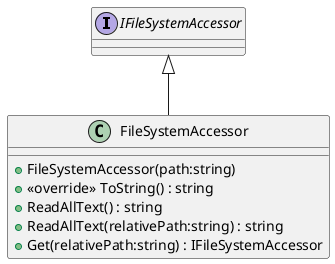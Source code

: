 @startuml
interface IFileSystemAccessor {
}
class FileSystemAccessor {
    + FileSystemAccessor(path:string)
    + <<override>> ToString() : string
    + ReadAllText() : string
    + ReadAllText(relativePath:string) : string
    + Get(relativePath:string) : IFileSystemAccessor
}
IFileSystemAccessor <|-- FileSystemAccessor
@enduml
